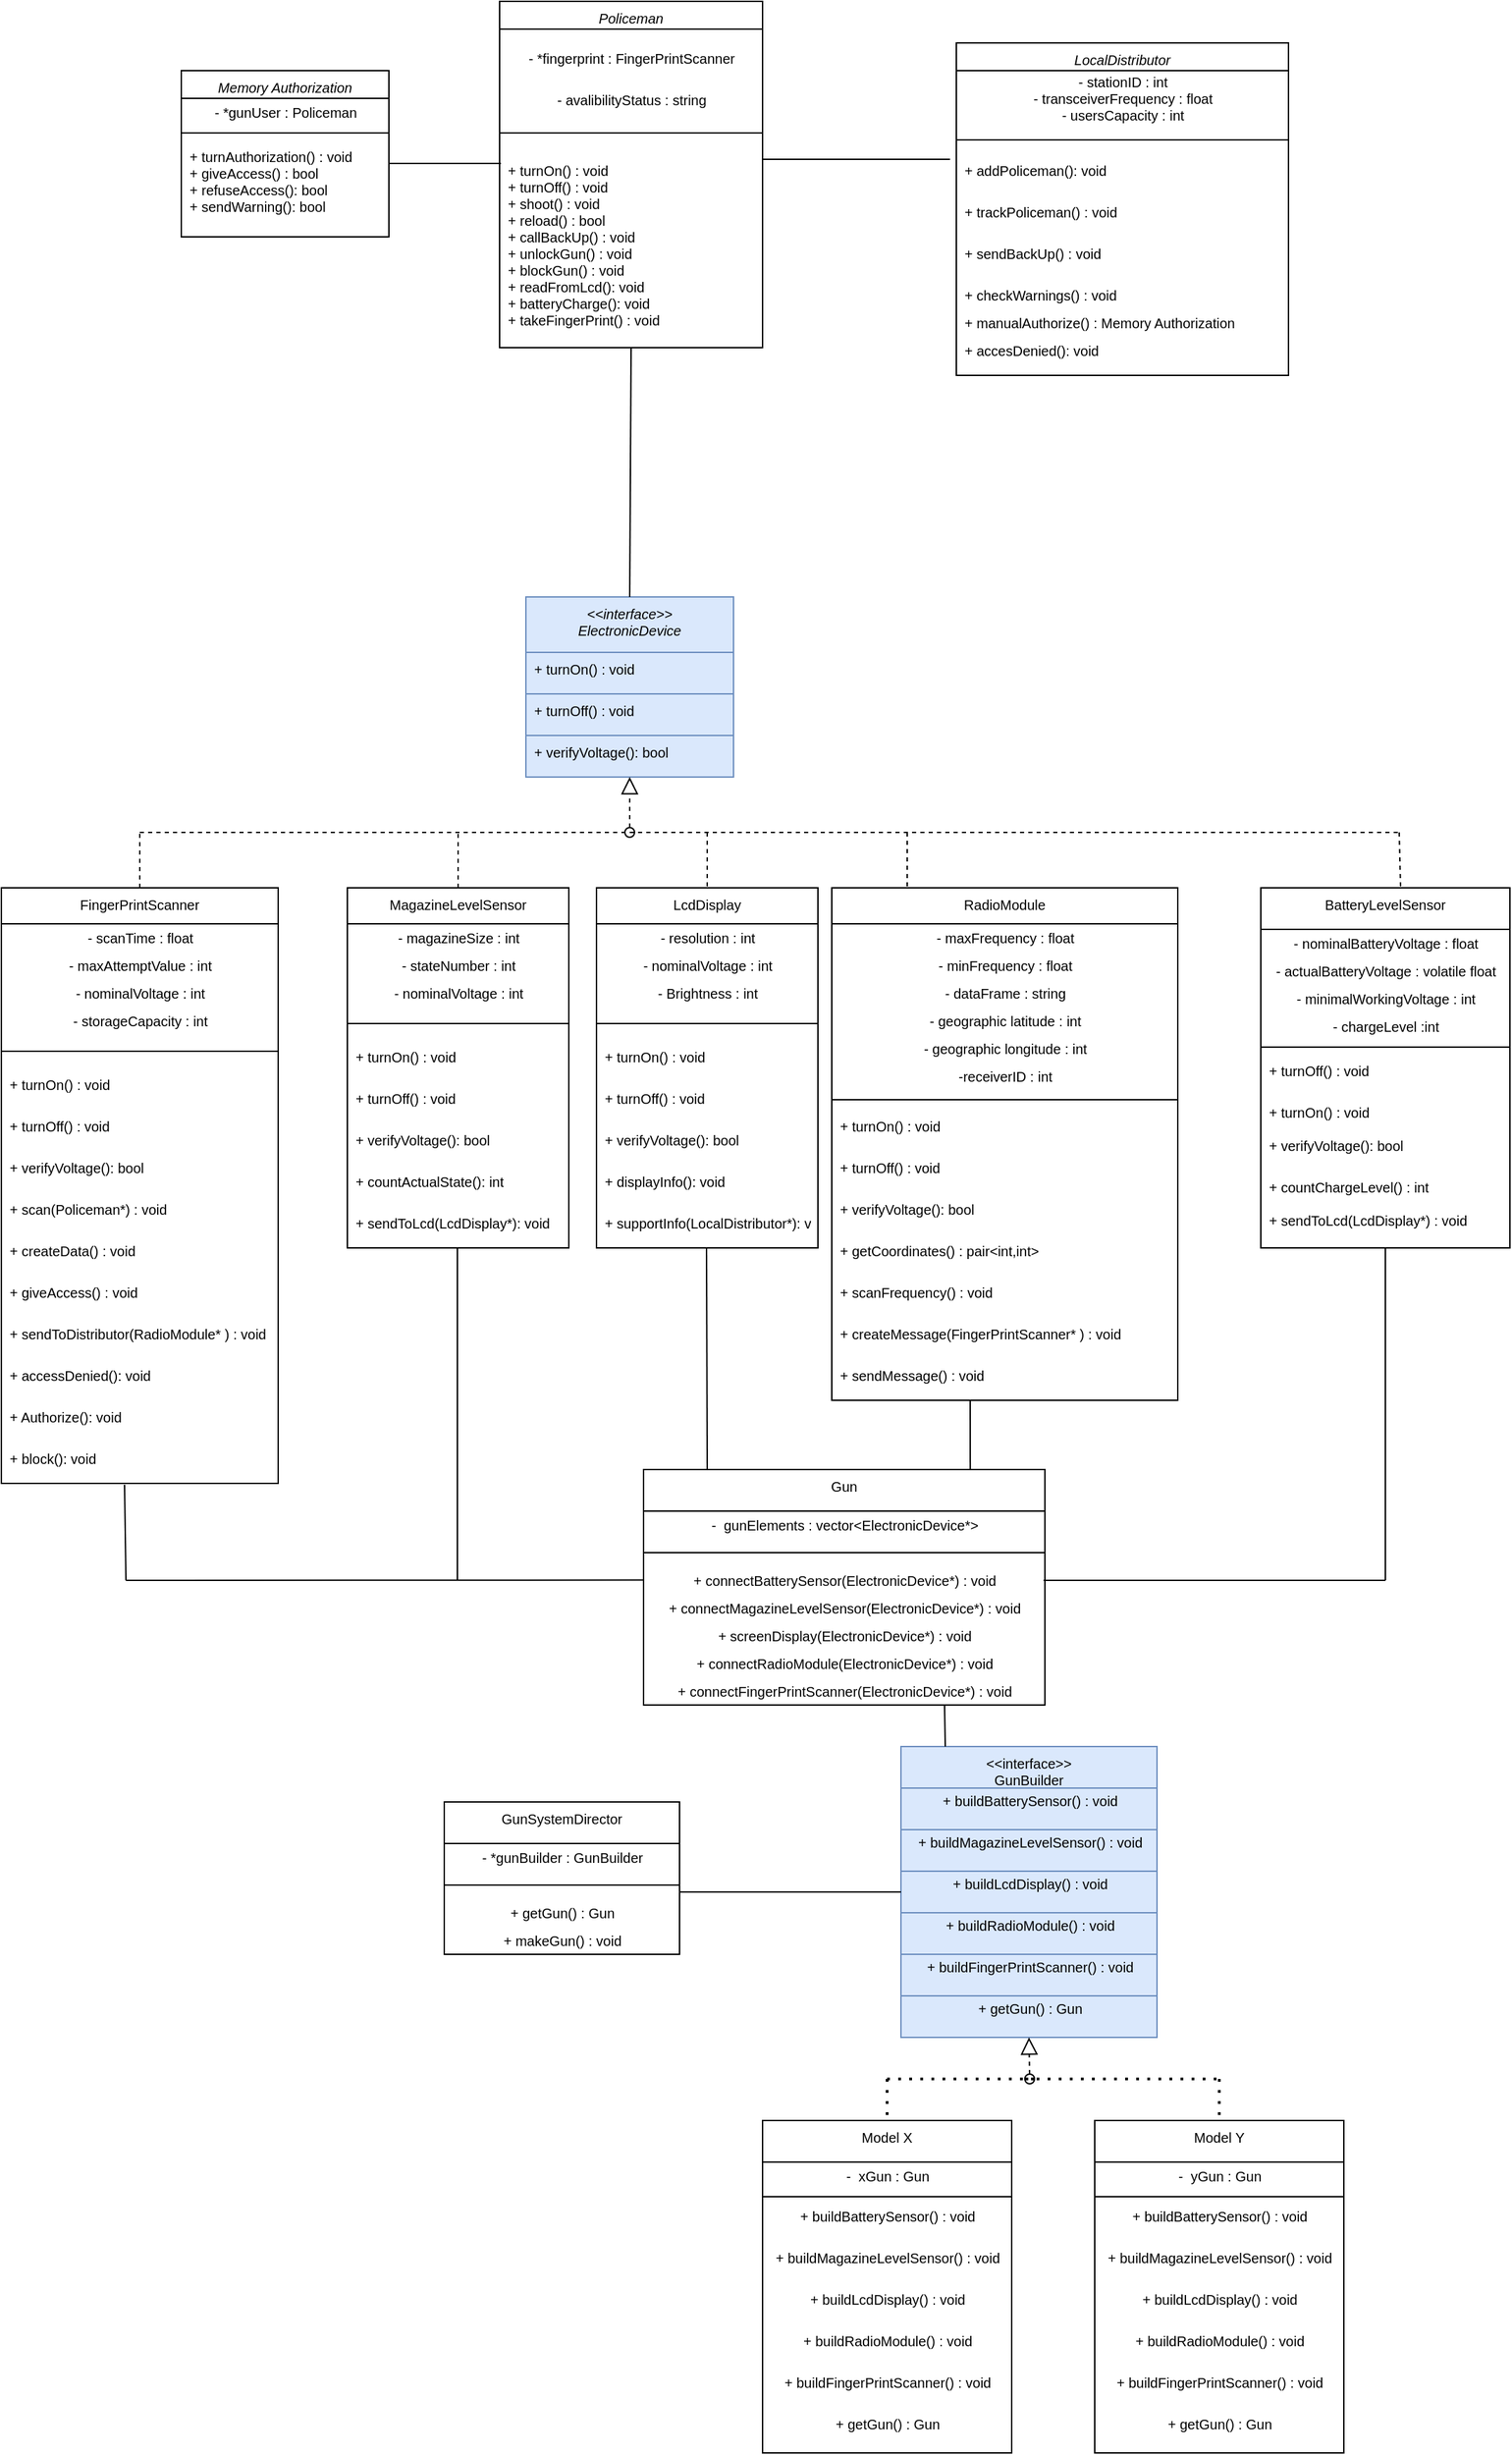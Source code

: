 <mxfile version="13.10.9" type="github">
  <diagram id="C5RBs43oDa-KdzZeNtuy" name="Page-1">
    <mxGraphModel dx="1695" dy="451" grid="1" gridSize="10" guides="1" tooltips="1" connect="1" arrows="1" fold="1" page="1" pageScale="1" pageWidth="827" pageHeight="1169" math="0" shadow="0">
      <root>
        <mxCell id="WIyWlLk6GJQsqaUBKTNV-0" />
        <mxCell id="WIyWlLk6GJQsqaUBKTNV-1" parent="WIyWlLk6GJQsqaUBKTNV-0" />
        <mxCell id="zkfFHV4jXpPFQw0GAbJ--0" value="&lt;&lt;interface&gt;&gt;&#xa;ElectronicDevice" style="swimlane;fontStyle=2;align=center;verticalAlign=top;childLayout=stackLayout;horizontal=1;startSize=40;horizontalStack=0;resizeParent=1;resizeLast=0;collapsible=1;marginBottom=0;rounded=0;shadow=0;strokeWidth=1;fontSize=10;fillColor=#dae8fc;strokeColor=#6c8ebf;" parent="WIyWlLk6GJQsqaUBKTNV-1" vertex="1">
          <mxGeometry x="289" y="490" width="150" height="130" as="geometry">
            <mxRectangle x="230" y="140" width="160" height="26" as="alternateBounds" />
          </mxGeometry>
        </mxCell>
        <mxCell id="zkfFHV4jXpPFQw0GAbJ--5" value="+ turnOn() : void&#xa;" style="text;align=left;verticalAlign=top;spacingLeft=4;spacingRight=4;overflow=hidden;rotatable=0;points=[[0,0.5],[1,0.5]];portConstraint=eastwest;fontStyle=0;fontSize=10;fillColor=#dae8fc;strokeColor=#6c8ebf;" parent="zkfFHV4jXpPFQw0GAbJ--0" vertex="1">
          <mxGeometry y="40" width="150" height="30" as="geometry" />
        </mxCell>
        <mxCell id="sx2QIKrMVO3LEQY4gypk-1" value="+ turnOff() : void&#xa;" style="text;align=left;verticalAlign=top;spacingLeft=4;spacingRight=4;overflow=hidden;rotatable=0;points=[[0,0.5],[1,0.5]];portConstraint=eastwest;fontStyle=0;fontSize=10;fillColor=#dae8fc;strokeColor=#6c8ebf;" parent="zkfFHV4jXpPFQw0GAbJ--0" vertex="1">
          <mxGeometry y="70" width="150" height="30" as="geometry" />
        </mxCell>
        <mxCell id="LMsbqxx9MmnWXp2nUihB-29" value="+ verifyVoltage(): bool&#xa;" style="text;align=left;verticalAlign=top;spacingLeft=4;spacingRight=4;overflow=hidden;rotatable=0;points=[[0,0.5],[1,0.5]];portConstraint=eastwest;fontStyle=0;fontSize=10;fillColor=#dae8fc;strokeColor=#6c8ebf;" parent="zkfFHV4jXpPFQw0GAbJ--0" vertex="1">
          <mxGeometry y="100" width="150" height="30" as="geometry" />
        </mxCell>
        <mxCell id="zkfFHV4jXpPFQw0GAbJ--6" value="BatteryLevelSensor" style="swimlane;fontStyle=0;align=center;verticalAlign=top;childLayout=stackLayout;horizontal=1;startSize=30;horizontalStack=0;resizeParent=1;resizeLast=0;collapsible=1;marginBottom=0;rounded=0;shadow=0;strokeWidth=1;fontSize=10;" parent="WIyWlLk6GJQsqaUBKTNV-1" vertex="1">
          <mxGeometry x="820" y="700" width="180" height="260" as="geometry">
            <mxRectangle x="130" y="380" width="160" height="26" as="alternateBounds" />
          </mxGeometry>
        </mxCell>
        <mxCell id="LMsbqxx9MmnWXp2nUihB-1" value="- nominalBatteryVoltage : float" style="text;html=1;align=center;verticalAlign=middle;resizable=0;points=[];autosize=1;fontSize=10;" parent="zkfFHV4jXpPFQw0GAbJ--6" vertex="1">
          <mxGeometry y="30" width="180" height="20" as="geometry" />
        </mxCell>
        <mxCell id="LMsbqxx9MmnWXp2nUihB-2" value="- actualBatteryVoltage : volatile float" style="text;html=1;align=center;verticalAlign=middle;resizable=0;points=[];autosize=1;fontSize=10;" parent="zkfFHV4jXpPFQw0GAbJ--6" vertex="1">
          <mxGeometry y="50" width="180" height="20" as="geometry" />
        </mxCell>
        <mxCell id="LMsbqxx9MmnWXp2nUihB-3" value="- minimalWorkingVoltage : int" style="text;html=1;align=center;verticalAlign=middle;resizable=0;points=[];autosize=1;fontSize=10;" parent="zkfFHV4jXpPFQw0GAbJ--6" vertex="1">
          <mxGeometry y="70" width="180" height="20" as="geometry" />
        </mxCell>
        <mxCell id="LMsbqxx9MmnWXp2nUihB-5" value="- chargeLevel :int " style="text;html=1;align=center;verticalAlign=middle;resizable=0;points=[];autosize=1;fontSize=10;" parent="zkfFHV4jXpPFQw0GAbJ--6" vertex="1">
          <mxGeometry y="90" width="180" height="20" as="geometry" />
        </mxCell>
        <mxCell id="zkfFHV4jXpPFQw0GAbJ--9" value="" style="line;html=1;strokeWidth=1;align=left;verticalAlign=middle;spacingTop=-6;spacingLeft=2;spacingRight=3;rotatable=0;labelPosition=right;points=[];portConstraint=eastwest;spacing=-1;fontSize=10;" parent="zkfFHV4jXpPFQw0GAbJ--6" vertex="1">
          <mxGeometry y="110" width="180" height="10" as="geometry" />
        </mxCell>
        <mxCell id="sx2QIKrMVO3LEQY4gypk-17" value="+ turnOff() : void&#xa;" style="text;align=left;verticalAlign=top;spacingLeft=4;spacingRight=4;overflow=hidden;rotatable=0;points=[[0,0.5],[1,0.5]];portConstraint=eastwest;fontStyle=0;fontSize=10;" parent="zkfFHV4jXpPFQw0GAbJ--6" vertex="1">
          <mxGeometry y="120" width="180" height="30" as="geometry" />
        </mxCell>
        <mxCell id="sx2QIKrMVO3LEQY4gypk-15" value="+ turnOn() : void&#xa;" style="text;align=left;verticalAlign=top;spacingLeft=4;spacingRight=4;overflow=hidden;rotatable=0;points=[[0,0.5],[1,0.5]];portConstraint=eastwest;fontStyle=0;fontSize=10;" parent="zkfFHV4jXpPFQw0GAbJ--6" vertex="1">
          <mxGeometry y="150" width="180" height="24" as="geometry" />
        </mxCell>
        <mxCell id="LMsbqxx9MmnWXp2nUihB-31" value="+ verifyVoltage(): bool&#xa;" style="text;align=left;verticalAlign=top;spacingLeft=4;spacingRight=4;overflow=hidden;rotatable=0;points=[[0,0.5],[1,0.5]];portConstraint=eastwest;fontStyle=0;fontSize=10;" parent="zkfFHV4jXpPFQw0GAbJ--6" vertex="1">
          <mxGeometry y="174" width="180" height="30" as="geometry" />
        </mxCell>
        <mxCell id="LMsbqxx9MmnWXp2nUihB-7" value="+ countChargeLevel() : int&#xa;&#xa;" style="text;align=left;verticalAlign=top;spacingLeft=4;spacingRight=4;overflow=hidden;rotatable=0;points=[[0,0.5],[1,0.5]];portConstraint=eastwest;fontStyle=0;fontSize=10;" parent="zkfFHV4jXpPFQw0GAbJ--6" vertex="1">
          <mxGeometry y="204" width="180" height="24" as="geometry" />
        </mxCell>
        <mxCell id="LMsbqxx9MmnWXp2nUihB-8" value="+ sendToLcd(LcdDisplay*) : void&#xa;&#xa;" style="text;align=left;verticalAlign=top;spacingLeft=4;spacingRight=4;overflow=hidden;rotatable=0;points=[[0,0.5],[1,0.5]];portConstraint=eastwest;fontStyle=0;fontSize=10;" parent="zkfFHV4jXpPFQw0GAbJ--6" vertex="1">
          <mxGeometry y="228" width="180" height="24" as="geometry" />
        </mxCell>
        <mxCell id="zkfFHV4jXpPFQw0GAbJ--13" value="LcdDisplay" style="swimlane;fontStyle=0;align=center;verticalAlign=top;childLayout=stackLayout;horizontal=1;startSize=26;horizontalStack=0;resizeParent=1;resizeLast=0;collapsible=1;marginBottom=0;rounded=0;shadow=0;strokeWidth=1;fontSize=10;" parent="WIyWlLk6GJQsqaUBKTNV-1" vertex="1">
          <mxGeometry x="340" y="700" width="160" height="260" as="geometry">
            <mxRectangle x="340" y="380" width="170" height="26" as="alternateBounds" />
          </mxGeometry>
        </mxCell>
        <mxCell id="LMsbqxx9MmnWXp2nUihB-39" value="- resolution : int" style="text;html=1;align=center;verticalAlign=middle;resizable=0;points=[];autosize=1;fontSize=10;" parent="zkfFHV4jXpPFQw0GAbJ--13" vertex="1">
          <mxGeometry y="26" width="160" height="20" as="geometry" />
        </mxCell>
        <mxCell id="LMsbqxx9MmnWXp2nUihB-40" value="- nominalVoltage : int" style="text;html=1;align=center;verticalAlign=middle;resizable=0;points=[];autosize=1;fontSize=10;" parent="zkfFHV4jXpPFQw0GAbJ--13" vertex="1">
          <mxGeometry y="46" width="160" height="20" as="geometry" />
        </mxCell>
        <mxCell id="LMsbqxx9MmnWXp2nUihB-41" value="- Brightness : int" style="text;html=1;align=center;verticalAlign=middle;resizable=0;points=[];autosize=1;fontSize=10;" parent="zkfFHV4jXpPFQw0GAbJ--13" vertex="1">
          <mxGeometry y="66" width="160" height="20" as="geometry" />
        </mxCell>
        <mxCell id="zkfFHV4jXpPFQw0GAbJ--15" value="" style="line;html=1;strokeWidth=1;align=left;verticalAlign=middle;spacingTop=-1;spacingLeft=3;spacingRight=3;rotatable=0;labelPosition=right;points=[];portConstraint=eastwest;fontSize=10;" parent="zkfFHV4jXpPFQw0GAbJ--13" vertex="1">
          <mxGeometry y="86" width="160" height="24" as="geometry" />
        </mxCell>
        <mxCell id="sx2QIKrMVO3LEQY4gypk-14" value="+ turnOn() : void&#xa;" style="text;align=left;verticalAlign=top;spacingLeft=4;spacingRight=4;overflow=hidden;rotatable=0;points=[[0,0.5],[1,0.5]];portConstraint=eastwest;fontStyle=0;fontSize=10;" parent="zkfFHV4jXpPFQw0GAbJ--13" vertex="1">
          <mxGeometry y="110" width="160" height="30" as="geometry" />
        </mxCell>
        <mxCell id="sx2QIKrMVO3LEQY4gypk-16" value="+ turnOff() : void&#xa;" style="text;align=left;verticalAlign=top;spacingLeft=4;spacingRight=4;overflow=hidden;rotatable=0;points=[[0,0.5],[1,0.5]];portConstraint=eastwest;fontStyle=0;fontSize=10;" parent="zkfFHV4jXpPFQw0GAbJ--13" vertex="1">
          <mxGeometry y="140" width="160" height="30" as="geometry" />
        </mxCell>
        <mxCell id="LMsbqxx9MmnWXp2nUihB-33" value="+ verifyVoltage(): bool&#xa;" style="text;align=left;verticalAlign=top;spacingLeft=4;spacingRight=4;overflow=hidden;rotatable=0;points=[[0,0.5],[1,0.5]];portConstraint=eastwest;fontStyle=0;fontSize=10;" parent="zkfFHV4jXpPFQw0GAbJ--13" vertex="1">
          <mxGeometry y="170" width="160" height="30" as="geometry" />
        </mxCell>
        <mxCell id="LMsbqxx9MmnWXp2nUihB-42" value="+ displayInfo(): void&#xa;" style="text;align=left;verticalAlign=top;spacingLeft=4;spacingRight=4;overflow=hidden;rotatable=0;points=[[0,0.5],[1,0.5]];portConstraint=eastwest;fontStyle=0;fontSize=10;" parent="zkfFHV4jXpPFQw0GAbJ--13" vertex="1">
          <mxGeometry y="200" width="160" height="30" as="geometry" />
        </mxCell>
        <mxCell id="LMsbqxx9MmnWXp2nUihB-43" value="+ supportInfo(LocalDistributor*): void&#xa;" style="text;align=left;verticalAlign=top;spacingLeft=4;spacingRight=4;overflow=hidden;rotatable=0;points=[[0,0.5],[1,0.5]];portConstraint=eastwest;fontStyle=0;fontSize=10;" parent="zkfFHV4jXpPFQw0GAbJ--13" vertex="1">
          <mxGeometry y="230" width="160" height="30" as="geometry" />
        </mxCell>
        <mxCell id="sx2QIKrMVO3LEQY4gypk-18" value="MagazineLevelSensor" style="swimlane;fontStyle=0;align=center;verticalAlign=top;childLayout=stackLayout;horizontal=1;startSize=26;horizontalStack=0;resizeParent=1;resizeLast=0;collapsible=1;marginBottom=0;rounded=0;shadow=0;strokeWidth=1;fontSize=10;" parent="WIyWlLk6GJQsqaUBKTNV-1" vertex="1">
          <mxGeometry x="160" y="700" width="160" height="260" as="geometry">
            <mxRectangle x="340" y="380" width="170" height="26" as="alternateBounds" />
          </mxGeometry>
        </mxCell>
        <mxCell id="LMsbqxx9MmnWXp2nUihB-10" value="- magazineSize : int" style="text;html=1;align=center;verticalAlign=middle;resizable=0;points=[];autosize=1;fontSize=10;" parent="sx2QIKrMVO3LEQY4gypk-18" vertex="1">
          <mxGeometry y="26" width="160" height="20" as="geometry" />
        </mxCell>
        <mxCell id="LMsbqxx9MmnWXp2nUihB-11" value="- stateNumber : int" style="text;html=1;align=center;verticalAlign=middle;resizable=0;points=[];autosize=1;fontSize=10;" parent="sx2QIKrMVO3LEQY4gypk-18" vertex="1">
          <mxGeometry y="46" width="160" height="20" as="geometry" />
        </mxCell>
        <mxCell id="LMsbqxx9MmnWXp2nUihB-12" value="- nominalVoltage : int" style="text;html=1;align=center;verticalAlign=middle;resizable=0;points=[];autosize=1;fontSize=10;" parent="sx2QIKrMVO3LEQY4gypk-18" vertex="1">
          <mxGeometry y="66" width="160" height="20" as="geometry" />
        </mxCell>
        <mxCell id="sx2QIKrMVO3LEQY4gypk-20" value="" style="line;html=1;strokeWidth=1;align=left;verticalAlign=middle;spacingTop=-1;spacingLeft=3;spacingRight=3;rotatable=0;labelPosition=right;points=[];portConstraint=eastwest;fontSize=10;" parent="sx2QIKrMVO3LEQY4gypk-18" vertex="1">
          <mxGeometry y="86" width="160" height="24" as="geometry" />
        </mxCell>
        <mxCell id="sx2QIKrMVO3LEQY4gypk-21" value="+ turnOn() : void&#xa;" style="text;align=left;verticalAlign=top;spacingLeft=4;spacingRight=4;overflow=hidden;rotatable=0;points=[[0,0.5],[1,0.5]];portConstraint=eastwest;fontStyle=0;fontSize=10;" parent="sx2QIKrMVO3LEQY4gypk-18" vertex="1">
          <mxGeometry y="110" width="160" height="30" as="geometry" />
        </mxCell>
        <mxCell id="sx2QIKrMVO3LEQY4gypk-22" value="+ turnOff() : void&#xa;" style="text;align=left;verticalAlign=top;spacingLeft=4;spacingRight=4;overflow=hidden;rotatable=0;points=[[0,0.5],[1,0.5]];portConstraint=eastwest;fontStyle=0;fontSize=10;" parent="sx2QIKrMVO3LEQY4gypk-18" vertex="1">
          <mxGeometry y="140" width="160" height="30" as="geometry" />
        </mxCell>
        <mxCell id="LMsbqxx9MmnWXp2nUihB-32" value="+ verifyVoltage(): bool&#xa;" style="text;align=left;verticalAlign=top;spacingLeft=4;spacingRight=4;overflow=hidden;rotatable=0;points=[[0,0.5],[1,0.5]];portConstraint=eastwest;fontStyle=0;fontSize=10;" parent="sx2QIKrMVO3LEQY4gypk-18" vertex="1">
          <mxGeometry y="170" width="160" height="30" as="geometry" />
        </mxCell>
        <mxCell id="LMsbqxx9MmnWXp2nUihB-37" value="+ countActualState(): int&#xa;" style="text;align=left;verticalAlign=top;spacingLeft=4;spacingRight=4;overflow=hidden;rotatable=0;points=[[0,0.5],[1,0.5]];portConstraint=eastwest;fontStyle=0;fontSize=10;" parent="sx2QIKrMVO3LEQY4gypk-18" vertex="1">
          <mxGeometry y="200" width="160" height="30" as="geometry" />
        </mxCell>
        <mxCell id="LMsbqxx9MmnWXp2nUihB-38" value="+ sendToLcd(LcdDisplay*): void&#xa;" style="text;align=left;verticalAlign=top;spacingLeft=4;spacingRight=4;overflow=hidden;rotatable=0;points=[[0,0.5],[1,0.5]];portConstraint=eastwest;fontStyle=0;fontSize=10;" parent="sx2QIKrMVO3LEQY4gypk-18" vertex="1">
          <mxGeometry y="230" width="160" height="30" as="geometry" />
        </mxCell>
        <mxCell id="sx2QIKrMVO3LEQY4gypk-25" value="RadioModule" style="swimlane;fontStyle=0;align=center;verticalAlign=top;childLayout=stackLayout;horizontal=1;startSize=26;horizontalStack=0;resizeParent=1;resizeLast=0;collapsible=1;marginBottom=0;rounded=0;shadow=0;strokeWidth=1;fontSize=10;" parent="WIyWlLk6GJQsqaUBKTNV-1" vertex="1">
          <mxGeometry x="510" y="700" width="250" height="370" as="geometry">
            <mxRectangle x="340" y="380" width="170" height="26" as="alternateBounds" />
          </mxGeometry>
        </mxCell>
        <mxCell id="LMsbqxx9MmnWXp2nUihB-44" value="- maxFrequency : float" style="text;html=1;align=center;verticalAlign=middle;resizable=0;points=[];autosize=1;fontSize=10;" parent="sx2QIKrMVO3LEQY4gypk-25" vertex="1">
          <mxGeometry y="26" width="250" height="20" as="geometry" />
        </mxCell>
        <mxCell id="LMsbqxx9MmnWXp2nUihB-45" value="- minFrequency : float" style="text;html=1;align=center;verticalAlign=middle;resizable=0;points=[];autosize=1;fontSize=10;" parent="sx2QIKrMVO3LEQY4gypk-25" vertex="1">
          <mxGeometry y="46" width="250" height="20" as="geometry" />
        </mxCell>
        <mxCell id="LMsbqxx9MmnWXp2nUihB-47" value="- dataFrame : string" style="text;html=1;align=center;verticalAlign=middle;resizable=0;points=[];autosize=1;fontSize=10;" parent="sx2QIKrMVO3LEQY4gypk-25" vertex="1">
          <mxGeometry y="66" width="250" height="20" as="geometry" />
        </mxCell>
        <mxCell id="LMsbqxx9MmnWXp2nUihB-48" value="-&lt;span class=&quot;aCOpRe&quot;&gt;&lt;span&gt; geographic latitude : int&lt;br&gt;&lt;/span&gt;&lt;/span&gt;" style="text;html=1;align=center;verticalAlign=middle;resizable=0;points=[];autosize=1;fontSize=10;" parent="sx2QIKrMVO3LEQY4gypk-25" vertex="1">
          <mxGeometry y="86" width="250" height="20" as="geometry" />
        </mxCell>
        <mxCell id="LMsbqxx9MmnWXp2nUihB-49" value="-&lt;span class=&quot;aCOpRe&quot;&gt;&lt;span&gt; geographic longitude : int&lt;br&gt;&lt;/span&gt;&lt;/span&gt;" style="text;html=1;align=center;verticalAlign=middle;resizable=0;points=[];autosize=1;fontSize=10;" parent="sx2QIKrMVO3LEQY4gypk-25" vertex="1">
          <mxGeometry y="106" width="250" height="20" as="geometry" />
        </mxCell>
        <mxCell id="LMsbqxx9MmnWXp2nUihB-50" value="-receiverID : int" style="text;html=1;align=center;verticalAlign=middle;resizable=0;points=[];autosize=1;fontSize=10;" parent="sx2QIKrMVO3LEQY4gypk-25" vertex="1">
          <mxGeometry y="126" width="250" height="20" as="geometry" />
        </mxCell>
        <mxCell id="sx2QIKrMVO3LEQY4gypk-26" value="" style="line;html=1;strokeWidth=1;align=left;verticalAlign=middle;spacingTop=-1;spacingLeft=3;spacingRight=3;rotatable=0;labelPosition=right;points=[];portConstraint=eastwest;fontSize=10;" parent="sx2QIKrMVO3LEQY4gypk-25" vertex="1">
          <mxGeometry y="146" width="250" height="14" as="geometry" />
        </mxCell>
        <mxCell id="sx2QIKrMVO3LEQY4gypk-27" value="+ turnOn() : void&#xa;" style="text;align=left;verticalAlign=top;spacingLeft=4;spacingRight=4;overflow=hidden;rotatable=0;points=[[0,0.5],[1,0.5]];portConstraint=eastwest;fontStyle=0;fontSize=10;" parent="sx2QIKrMVO3LEQY4gypk-25" vertex="1">
          <mxGeometry y="160" width="250" height="30" as="geometry" />
        </mxCell>
        <mxCell id="sx2QIKrMVO3LEQY4gypk-28" value="+ turnOff() : void&#xa;" style="text;align=left;verticalAlign=top;spacingLeft=4;spacingRight=4;overflow=hidden;rotatable=0;points=[[0,0.5],[1,0.5]];portConstraint=eastwest;fontStyle=0;fontSize=10;" parent="sx2QIKrMVO3LEQY4gypk-25" vertex="1">
          <mxGeometry y="190" width="250" height="30" as="geometry" />
        </mxCell>
        <mxCell id="LMsbqxx9MmnWXp2nUihB-34" value="+ verifyVoltage(): bool&#xa;" style="text;align=left;verticalAlign=top;spacingLeft=4;spacingRight=4;overflow=hidden;rotatable=0;points=[[0,0.5],[1,0.5]];portConstraint=eastwest;fontStyle=0;fontSize=10;" parent="sx2QIKrMVO3LEQY4gypk-25" vertex="1">
          <mxGeometry y="220" width="250" height="30" as="geometry" />
        </mxCell>
        <mxCell id="LMsbqxx9MmnWXp2nUihB-51" value="+ getCoordinates() : pair&lt;int,int&gt;&#xa;" style="text;align=left;verticalAlign=top;spacingLeft=4;spacingRight=4;overflow=hidden;rotatable=0;points=[[0,0.5],[1,0.5]];portConstraint=eastwest;fontStyle=0;fontSize=10;" parent="sx2QIKrMVO3LEQY4gypk-25" vertex="1">
          <mxGeometry y="250" width="250" height="30" as="geometry" />
        </mxCell>
        <mxCell id="LMsbqxx9MmnWXp2nUihB-52" value="+ scanFrequency() : void&#xa;" style="text;align=left;verticalAlign=top;spacingLeft=4;spacingRight=4;overflow=hidden;rotatable=0;points=[[0,0.5],[1,0.5]];portConstraint=eastwest;fontStyle=0;fontSize=10;" parent="sx2QIKrMVO3LEQY4gypk-25" vertex="1">
          <mxGeometry y="280" width="250" height="30" as="geometry" />
        </mxCell>
        <mxCell id="LMsbqxx9MmnWXp2nUihB-53" value="+ createMessage(FingerPrintScanner* ) : void&#xa;" style="text;align=left;verticalAlign=top;spacingLeft=4;spacingRight=4;overflow=hidden;rotatable=0;points=[[0,0.5],[1,0.5]];portConstraint=eastwest;fontStyle=0;fontSize=10;" parent="sx2QIKrMVO3LEQY4gypk-25" vertex="1">
          <mxGeometry y="310" width="250" height="30" as="geometry" />
        </mxCell>
        <mxCell id="LMsbqxx9MmnWXp2nUihB-54" value="+ sendMessage() : void&#xa;" style="text;align=left;verticalAlign=top;spacingLeft=4;spacingRight=4;overflow=hidden;rotatable=0;points=[[0,0.5],[1,0.5]];portConstraint=eastwest;fontStyle=0;fontSize=10;" parent="sx2QIKrMVO3LEQY4gypk-25" vertex="1">
          <mxGeometry y="340" width="250" height="30" as="geometry" />
        </mxCell>
        <mxCell id="sx2QIKrMVO3LEQY4gypk-29" value="FingerPrintScanner" style="swimlane;fontStyle=0;align=center;verticalAlign=top;childLayout=stackLayout;horizontal=1;startSize=26;horizontalStack=0;resizeParent=1;resizeLast=0;collapsible=1;marginBottom=0;rounded=0;shadow=0;strokeWidth=1;fontSize=10;" parent="WIyWlLk6GJQsqaUBKTNV-1" vertex="1">
          <mxGeometry x="-90" y="700" width="200" height="430" as="geometry">
            <mxRectangle x="340" y="380" width="170" height="26" as="alternateBounds" />
          </mxGeometry>
        </mxCell>
        <mxCell id="LMsbqxx9MmnWXp2nUihB-55" value="&lt;div&gt;- scanTime : float&lt;/div&gt;" style="text;html=1;align=center;verticalAlign=middle;resizable=0;points=[];autosize=1;fontSize=10;" parent="sx2QIKrMVO3LEQY4gypk-29" vertex="1">
          <mxGeometry y="26" width="200" height="20" as="geometry" />
        </mxCell>
        <mxCell id="LMsbqxx9MmnWXp2nUihB-56" value="&lt;div&gt;- maxAttemptValue : int&lt;/div&gt;" style="text;html=1;align=center;verticalAlign=middle;resizable=0;points=[];autosize=1;fontSize=10;" parent="sx2QIKrMVO3LEQY4gypk-29" vertex="1">
          <mxGeometry y="46" width="200" height="20" as="geometry" />
        </mxCell>
        <mxCell id="LMsbqxx9MmnWXp2nUihB-58" value="- nominalVoltage : int" style="text;html=1;align=center;verticalAlign=middle;resizable=0;points=[];autosize=1;fontSize=10;" parent="sx2QIKrMVO3LEQY4gypk-29" vertex="1">
          <mxGeometry y="66" width="200" height="20" as="geometry" />
        </mxCell>
        <mxCell id="LMsbqxx9MmnWXp2nUihB-57" value="- storageCapacity : int" style="text;html=1;align=center;verticalAlign=middle;resizable=0;points=[];autosize=1;fontSize=10;" parent="sx2QIKrMVO3LEQY4gypk-29" vertex="1">
          <mxGeometry y="86" width="200" height="20" as="geometry" />
        </mxCell>
        <mxCell id="sx2QIKrMVO3LEQY4gypk-30" value="" style="line;html=1;strokeWidth=1;align=left;verticalAlign=middle;spacingTop=-1;spacingLeft=3;spacingRight=3;rotatable=0;labelPosition=right;points=[];portConstraint=eastwest;fontSize=10;" parent="sx2QIKrMVO3LEQY4gypk-29" vertex="1">
          <mxGeometry y="106" width="200" height="24" as="geometry" />
        </mxCell>
        <mxCell id="sx2QIKrMVO3LEQY4gypk-31" value="+ turnOn() : void&#xa;" style="text;align=left;verticalAlign=top;spacingLeft=4;spacingRight=4;overflow=hidden;rotatable=0;points=[[0,0.5],[1,0.5]];portConstraint=eastwest;fontStyle=0;fontSize=10;" parent="sx2QIKrMVO3LEQY4gypk-29" vertex="1">
          <mxGeometry y="130" width="200" height="30" as="geometry" />
        </mxCell>
        <mxCell id="sx2QIKrMVO3LEQY4gypk-32" value="+ turnOff() : void&#xa;" style="text;align=left;verticalAlign=top;spacingLeft=4;spacingRight=4;overflow=hidden;rotatable=0;points=[[0,0.5],[1,0.5]];portConstraint=eastwest;fontStyle=0;fontSize=10;" parent="sx2QIKrMVO3LEQY4gypk-29" vertex="1">
          <mxGeometry y="160" width="200" height="30" as="geometry" />
        </mxCell>
        <mxCell id="LMsbqxx9MmnWXp2nUihB-35" value="+ verifyVoltage(): bool&#xa;" style="text;align=left;verticalAlign=top;spacingLeft=4;spacingRight=4;overflow=hidden;rotatable=0;points=[[0,0.5],[1,0.5]];portConstraint=eastwest;fontStyle=0;fontSize=10;" parent="sx2QIKrMVO3LEQY4gypk-29" vertex="1">
          <mxGeometry y="190" width="200" height="30" as="geometry" />
        </mxCell>
        <mxCell id="LMsbqxx9MmnWXp2nUihB-60" value="+ scan(Policeman*) : void  &#xa;" style="text;align=left;verticalAlign=top;spacingLeft=4;spacingRight=4;overflow=hidden;rotatable=0;points=[[0,0.5],[1,0.5]];portConstraint=eastwest;fontStyle=0;fontSize=10;" parent="sx2QIKrMVO3LEQY4gypk-29" vertex="1">
          <mxGeometry y="220" width="200" height="30" as="geometry" />
        </mxCell>
        <mxCell id="LMsbqxx9MmnWXp2nUihB-62" value="+ createData() : void  &#xa;" style="text;align=left;verticalAlign=top;spacingLeft=4;spacingRight=4;overflow=hidden;rotatable=0;points=[[0,0.5],[1,0.5]];portConstraint=eastwest;fontStyle=0;fontSize=10;" parent="sx2QIKrMVO3LEQY4gypk-29" vertex="1">
          <mxGeometry y="250" width="200" height="30" as="geometry" />
        </mxCell>
        <mxCell id="zYMQDGKd3a_AJ7LAd1tk-0" value="+ giveAccess() : void  &#xa;" style="text;align=left;verticalAlign=top;spacingLeft=4;spacingRight=4;overflow=hidden;rotatable=0;points=[[0,0.5],[1,0.5]];portConstraint=eastwest;fontStyle=0;fontSize=10;" parent="sx2QIKrMVO3LEQY4gypk-29" vertex="1">
          <mxGeometry y="280" width="200" height="30" as="geometry" />
        </mxCell>
        <mxCell id="zYMQDGKd3a_AJ7LAd1tk-1" value="+ sendToDistributor(RadioModule* ) : void  &#xa;" style="text;align=left;verticalAlign=top;spacingLeft=4;spacingRight=4;overflow=hidden;rotatable=0;points=[[0,0.5],[1,0.5]];portConstraint=eastwest;fontStyle=0;fontSize=10;" parent="sx2QIKrMVO3LEQY4gypk-29" vertex="1">
          <mxGeometry y="310" width="200" height="30" as="geometry" />
        </mxCell>
        <mxCell id="LMsbqxx9MmnWXp2nUihB-75" value="+ accessDenied(): void  &#xa;&#xa;&#xa;" style="text;align=left;verticalAlign=top;spacingLeft=4;spacingRight=4;overflow=hidden;rotatable=0;points=[[0,0.5],[1,0.5]];portConstraint=eastwest;fontStyle=0;fontSize=10;" parent="sx2QIKrMVO3LEQY4gypk-29" vertex="1">
          <mxGeometry y="340" width="200" height="30" as="geometry" />
        </mxCell>
        <mxCell id="zYMQDGKd3a_AJ7LAd1tk-9" value="+ Authorize(): void  &#xa;&#xa;&#xa;" style="text;align=left;verticalAlign=top;spacingLeft=4;spacingRight=4;overflow=hidden;rotatable=0;points=[[0,0.5],[1,0.5]];portConstraint=eastwest;fontStyle=0;fontSize=10;" parent="sx2QIKrMVO3LEQY4gypk-29" vertex="1">
          <mxGeometry y="370" width="200" height="30" as="geometry" />
        </mxCell>
        <mxCell id="zYMQDGKd3a_AJ7LAd1tk-6" value="+ block(): void  &#xa;" style="text;align=left;verticalAlign=top;spacingLeft=4;spacingRight=4;overflow=hidden;rotatable=0;points=[[0,0.5],[1,0.5]];portConstraint=eastwest;fontStyle=0;fontSize=10;" parent="sx2QIKrMVO3LEQY4gypk-29" vertex="1">
          <mxGeometry y="400" width="200" height="30" as="geometry" />
        </mxCell>
        <mxCell id="LMsbqxx9MmnWXp2nUihB-20" value="" style="endArrow=none;dashed=1;html=1;fontSize=10;" parent="WIyWlLk6GJQsqaUBKTNV-1" edge="1">
          <mxGeometry width="50" height="50" relative="1" as="geometry">
            <mxPoint x="10" y="660" as="sourcePoint" />
            <mxPoint x="280" y="660" as="targetPoint" />
          </mxGeometry>
        </mxCell>
        <mxCell id="LMsbqxx9MmnWXp2nUihB-22" value="" style="endArrow=none;dashed=1;html=1;exitX=0.5;exitY=0;exitDx=0;exitDy=0;fontSize=10;" parent="WIyWlLk6GJQsqaUBKTNV-1" source="sx2QIKrMVO3LEQY4gypk-18" edge="1">
          <mxGeometry width="50" height="50" relative="1" as="geometry">
            <mxPoint x="264.5" y="700" as="sourcePoint" />
            <mxPoint x="240" y="660" as="targetPoint" />
          </mxGeometry>
        </mxCell>
        <mxCell id="LMsbqxx9MmnWXp2nUihB-23" value="" style="endArrow=none;dashed=1;html=1;fontSize=10;" parent="WIyWlLk6GJQsqaUBKTNV-1" edge="1">
          <mxGeometry width="50" height="50" relative="1" as="geometry">
            <mxPoint x="280" y="660" as="sourcePoint" />
            <mxPoint x="920" y="660" as="targetPoint" />
          </mxGeometry>
        </mxCell>
        <mxCell id="LMsbqxx9MmnWXp2nUihB-24" value="" style="endArrow=none;dashed=1;html=1;entryX=0.5;entryY=0;entryDx=0;entryDy=0;fontSize=10;" parent="WIyWlLk6GJQsqaUBKTNV-1" target="zkfFHV4jXpPFQw0GAbJ--13" edge="1">
          <mxGeometry width="50" height="50" relative="1" as="geometry">
            <mxPoint x="420" y="660" as="sourcePoint" />
            <mxPoint x="520" y="570" as="targetPoint" />
          </mxGeometry>
        </mxCell>
        <mxCell id="LMsbqxx9MmnWXp2nUihB-25" value="" style="endArrow=none;dashed=1;html=1;entryX=0.5;entryY=0;entryDx=0;entryDy=0;fontSize=10;" parent="WIyWlLk6GJQsqaUBKTNV-1" edge="1">
          <mxGeometry width="50" height="50" relative="1" as="geometry">
            <mxPoint x="564.5" y="660" as="sourcePoint" />
            <mxPoint x="564.5" y="700" as="targetPoint" />
          </mxGeometry>
        </mxCell>
        <mxCell id="LMsbqxx9MmnWXp2nUihB-27" value="" style="startArrow=oval;startFill=0;startSize=7;endArrow=block;endFill=0;endSize=10;dashed=1;html=1;entryX=0.5;entryY=1;entryDx=0;entryDy=0;" parent="WIyWlLk6GJQsqaUBKTNV-1" target="zkfFHV4jXpPFQw0GAbJ--0" edge="1">
          <mxGeometry width="100" relative="1" as="geometry">
            <mxPoint x="364" y="660" as="sourcePoint" />
            <mxPoint x="400" y="600" as="targetPoint" />
          </mxGeometry>
        </mxCell>
        <mxCell id="LMsbqxx9MmnWXp2nUihB-80" value="Gun" style="swimlane;fontStyle=0;align=center;verticalAlign=top;childLayout=stackLayout;horizontal=1;startSize=30;horizontalStack=0;resizeParent=1;resizeLast=0;collapsible=1;marginBottom=0;rounded=0;shadow=0;strokeWidth=1;fontSize=10;" parent="WIyWlLk6GJQsqaUBKTNV-1" vertex="1">
          <mxGeometry x="374" y="1120" width="290" height="170" as="geometry">
            <mxRectangle x="130" y="380" width="160" height="26" as="alternateBounds" />
          </mxGeometry>
        </mxCell>
        <mxCell id="SZxRtCJqyWKQ7ooCCnyD-42" value="" style="endArrow=none;html=1;fontSize=10;entryX=0.5;entryY=1;entryDx=0;entryDy=0;exitX=0.814;exitY=0;exitDx=0;exitDy=0;exitPerimeter=0;" parent="LMsbqxx9MmnWXp2nUihB-80" source="LMsbqxx9MmnWXp2nUihB-80" edge="1">
          <mxGeometry width="50" height="50" relative="1" as="geometry">
            <mxPoint x="236" y="190" as="sourcePoint" />
            <mxPoint x="236" y="-50" as="targetPoint" />
          </mxGeometry>
        </mxCell>
        <mxCell id="SZxRtCJqyWKQ7ooCCnyD-0" value="&lt;font style=&quot;font-size: 10px&quot;&gt;-&amp;nbsp; gunElements :&lt;/font&gt;&lt;font style=&quot;font-size: 10px&quot;&gt;&lt;font style=&quot;font-size: 10px&quot;&gt; vector&amp;lt;ElectronicDevice*&amp;gt; &lt;/font&gt;&lt;/font&gt;" style="text;html=1;align=center;verticalAlign=middle;resizable=0;points=[];autosize=1;" parent="LMsbqxx9MmnWXp2nUihB-80" vertex="1">
          <mxGeometry y="30" width="290" height="20" as="geometry" />
        </mxCell>
        <mxCell id="LMsbqxx9MmnWXp2nUihB-85" value="" style="line;html=1;strokeWidth=1;align=left;verticalAlign=middle;spacingTop=-6;spacingLeft=2;spacingRight=3;rotatable=0;labelPosition=right;points=[];portConstraint=eastwest;spacing=-1;fontSize=10;" parent="LMsbqxx9MmnWXp2nUihB-80" vertex="1">
          <mxGeometry y="50" width="290" height="20" as="geometry" />
        </mxCell>
        <mxCell id="SZxRtCJqyWKQ7ooCCnyD-1" value="&lt;font style=&quot;font-size: 10px&quot;&gt;+ connectBatterySensor(ElectronicDevice*) : void&lt;/font&gt;" style="text;html=1;align=center;verticalAlign=middle;resizable=0;points=[];autosize=1;" parent="LMsbqxx9MmnWXp2nUihB-80" vertex="1">
          <mxGeometry y="70" width="290" height="20" as="geometry" />
        </mxCell>
        <mxCell id="SZxRtCJqyWKQ7ooCCnyD-3" value="&lt;font style=&quot;font-size: 10px&quot;&gt;+ connectMagazineLevelSensor(ElectronicDevice*) : void&lt;/font&gt;" style="text;html=1;align=center;verticalAlign=middle;resizable=0;points=[];autosize=1;" parent="LMsbqxx9MmnWXp2nUihB-80" vertex="1">
          <mxGeometry y="90" width="290" height="20" as="geometry" />
        </mxCell>
        <mxCell id="SZxRtCJqyWKQ7ooCCnyD-2" value="+ screenDisplay(ElectronicDevice*) : void" style="text;html=1;align=center;verticalAlign=middle;resizable=0;points=[];autosize=1;fontSize=10;" parent="LMsbqxx9MmnWXp2nUihB-80" vertex="1">
          <mxGeometry y="110" width="290" height="20" as="geometry" />
        </mxCell>
        <mxCell id="SZxRtCJqyWKQ7ooCCnyD-4" value="+ connectRadioModule(ElectronicDevice*) : void" style="text;html=1;align=center;verticalAlign=middle;resizable=0;points=[];autosize=1;fontSize=10;" parent="LMsbqxx9MmnWXp2nUihB-80" vertex="1">
          <mxGeometry y="130" width="290" height="20" as="geometry" />
        </mxCell>
        <mxCell id="SZxRtCJqyWKQ7ooCCnyD-59" value="+ connectFingerPrintScanner(ElectronicDevice*) : void" style="text;html=1;align=center;verticalAlign=middle;resizable=0;points=[];autosize=1;fontSize=10;" parent="LMsbqxx9MmnWXp2nUihB-80" vertex="1">
          <mxGeometry y="150" width="290" height="20" as="geometry" />
        </mxCell>
        <mxCell id="LMsbqxx9MmnWXp2nUihB-91" value="&lt;&lt;interface&gt;&gt;&#xa;GunBuilder&#xa;" style="swimlane;fontStyle=0;align=center;verticalAlign=top;childLayout=stackLayout;horizontal=1;startSize=30;horizontalStack=0;resizeParent=1;resizeLast=0;collapsible=1;marginBottom=0;rounded=0;shadow=0;strokeWidth=1;fontSize=10;fillColor=#dae8fc;strokeColor=#6c8ebf;" parent="WIyWlLk6GJQsqaUBKTNV-1" vertex="1">
          <mxGeometry x="560" y="1320" width="185" height="210" as="geometry">
            <mxRectangle x="130" y="380" width="160" height="26" as="alternateBounds" />
          </mxGeometry>
        </mxCell>
        <mxCell id="SZxRtCJqyWKQ7ooCCnyD-5" value="&lt;div&gt;+ buildBatterySensor() : void&lt;/div&gt;&lt;div&gt;&lt;br&gt;&lt;/div&gt;" style="text;html=1;align=center;verticalAlign=middle;resizable=0;points=[];autosize=1;fontSize=10;fillColor=#dae8fc;strokeColor=#6c8ebf;" parent="LMsbqxx9MmnWXp2nUihB-91" vertex="1">
          <mxGeometry y="30" width="185" height="30" as="geometry" />
        </mxCell>
        <mxCell id="SZxRtCJqyWKQ7ooCCnyD-6" value="&lt;div&gt;+ buildMagazineLevelSensor() : void&lt;/div&gt;&lt;div&gt;&lt;br&gt;&lt;/div&gt;" style="text;html=1;align=center;verticalAlign=middle;resizable=0;points=[];autosize=1;fontSize=10;fillColor=#dae8fc;strokeColor=#6c8ebf;" parent="LMsbqxx9MmnWXp2nUihB-91" vertex="1">
          <mxGeometry y="60" width="185" height="30" as="geometry" />
        </mxCell>
        <mxCell id="SZxRtCJqyWKQ7ooCCnyD-7" value="&lt;div&gt;+ buildLcdDisplay() : void&lt;/div&gt;&lt;div&gt;&lt;br&gt;&lt;/div&gt;" style="text;html=1;align=center;verticalAlign=middle;resizable=0;points=[];autosize=1;fontSize=10;fillColor=#dae8fc;strokeColor=#6c8ebf;" parent="LMsbqxx9MmnWXp2nUihB-91" vertex="1">
          <mxGeometry y="90" width="185" height="30" as="geometry" />
        </mxCell>
        <mxCell id="SZxRtCJqyWKQ7ooCCnyD-8" value="&lt;div&gt;+ buildRadioModule() : void&lt;/div&gt;&lt;div&gt;&lt;br&gt;&lt;/div&gt;" style="text;html=1;align=center;verticalAlign=middle;resizable=0;points=[];autosize=1;fontSize=10;fillColor=#dae8fc;strokeColor=#6c8ebf;" parent="LMsbqxx9MmnWXp2nUihB-91" vertex="1">
          <mxGeometry y="120" width="185" height="30" as="geometry" />
        </mxCell>
        <mxCell id="SZxRtCJqyWKQ7ooCCnyD-9" value="&lt;div&gt;+ buildFingerPrintScanner() : void&lt;/div&gt;&lt;div&gt;&lt;br&gt;&lt;/div&gt;" style="text;html=1;align=center;verticalAlign=middle;resizable=0;points=[];autosize=1;fontSize=10;fillColor=#dae8fc;strokeColor=#6c8ebf;" parent="LMsbqxx9MmnWXp2nUihB-91" vertex="1">
          <mxGeometry y="150" width="185" height="30" as="geometry" />
        </mxCell>
        <mxCell id="SZxRtCJqyWKQ7ooCCnyD-10" value="&lt;div&gt;+ getGun() : Gun&lt;br&gt;&lt;/div&gt;&lt;div&gt;&lt;br&gt;&lt;/div&gt;" style="text;html=1;align=center;verticalAlign=middle;resizable=0;points=[];autosize=1;fontSize=10;fillColor=#dae8fc;strokeColor=#6c8ebf;" parent="LMsbqxx9MmnWXp2nUihB-91" vertex="1">
          <mxGeometry y="180" width="185" height="30" as="geometry" />
        </mxCell>
        <mxCell id="LMsbqxx9MmnWXp2nUihB-93" value="Model X" style="swimlane;fontStyle=0;align=center;verticalAlign=top;childLayout=stackLayout;horizontal=1;startSize=30;horizontalStack=0;resizeParent=1;resizeLast=0;collapsible=1;marginBottom=0;rounded=0;shadow=0;strokeWidth=1;fontSize=10;" parent="WIyWlLk6GJQsqaUBKTNV-1" vertex="1">
          <mxGeometry x="460" y="1590" width="180" height="240" as="geometry">
            <mxRectangle x="130" y="380" width="160" height="26" as="alternateBounds" />
          </mxGeometry>
        </mxCell>
        <mxCell id="SZxRtCJqyWKQ7ooCCnyD-12" value="-&amp;nbsp; xGun : Gun" style="text;html=1;align=center;verticalAlign=middle;resizable=0;points=[];autosize=1;fontSize=10;" parent="LMsbqxx9MmnWXp2nUihB-93" vertex="1">
          <mxGeometry y="30" width="180" height="20" as="geometry" />
        </mxCell>
        <mxCell id="LMsbqxx9MmnWXp2nUihB-94" value="" style="line;html=1;strokeWidth=1;align=left;verticalAlign=middle;spacingTop=-6;spacingLeft=2;spacingRight=3;rotatable=0;labelPosition=right;points=[];portConstraint=eastwest;spacing=-1;fontSize=10;" parent="LMsbqxx9MmnWXp2nUihB-93" vertex="1">
          <mxGeometry y="50" width="180" height="10" as="geometry" />
        </mxCell>
        <mxCell id="SZxRtCJqyWKQ7ooCCnyD-14" value="&lt;div&gt;+ buildBatterySensor() : void&lt;/div&gt;&lt;div&gt;&lt;br&gt;&lt;/div&gt;" style="text;html=1;align=center;verticalAlign=middle;resizable=0;points=[];autosize=1;fontSize=10;" parent="LMsbqxx9MmnWXp2nUihB-93" vertex="1">
          <mxGeometry y="60" width="180" height="30" as="geometry" />
        </mxCell>
        <mxCell id="SZxRtCJqyWKQ7ooCCnyD-16" value="&lt;div&gt;+ buildMagazineLevelSensor() : void&lt;/div&gt;&lt;div&gt;&lt;br&gt;&lt;/div&gt;" style="text;html=1;align=center;verticalAlign=middle;resizable=0;points=[];autosize=1;fontSize=10;" parent="LMsbqxx9MmnWXp2nUihB-93" vertex="1">
          <mxGeometry y="90" width="180" height="30" as="geometry" />
        </mxCell>
        <mxCell id="SZxRtCJqyWKQ7ooCCnyD-18" value="&lt;div&gt;+ buildLcdDisplay() : void&lt;/div&gt;&lt;div&gt;&lt;br&gt;&lt;/div&gt;" style="text;html=1;align=center;verticalAlign=middle;resizable=0;points=[];autosize=1;fontSize=10;" parent="LMsbqxx9MmnWXp2nUihB-93" vertex="1">
          <mxGeometry y="120" width="180" height="30" as="geometry" />
        </mxCell>
        <mxCell id="SZxRtCJqyWKQ7ooCCnyD-20" value="&lt;div&gt;+ buildRadioModule() : void&lt;/div&gt;&lt;div&gt;&lt;br&gt;&lt;/div&gt;" style="text;html=1;align=center;verticalAlign=middle;resizable=0;points=[];autosize=1;fontSize=10;" parent="LMsbqxx9MmnWXp2nUihB-93" vertex="1">
          <mxGeometry y="150" width="180" height="30" as="geometry" />
        </mxCell>
        <mxCell id="SZxRtCJqyWKQ7ooCCnyD-22" value="&lt;div&gt;+ buildFingerPrintScanner() : void&lt;/div&gt;&lt;div&gt;&lt;br&gt;&lt;/div&gt;" style="text;html=1;align=center;verticalAlign=middle;resizable=0;points=[];autosize=1;fontSize=10;" parent="LMsbqxx9MmnWXp2nUihB-93" vertex="1">
          <mxGeometry y="180" width="180" height="30" as="geometry" />
        </mxCell>
        <mxCell id="SZxRtCJqyWKQ7ooCCnyD-25" value="&lt;div&gt;+ getGun() : Gun&lt;br&gt;&lt;/div&gt;&lt;div&gt;&lt;br&gt;&lt;/div&gt;" style="text;html=1;align=center;verticalAlign=middle;resizable=0;points=[];autosize=1;fontSize=10;" parent="LMsbqxx9MmnWXp2nUihB-93" vertex="1">
          <mxGeometry y="210" width="180" height="30" as="geometry" />
        </mxCell>
        <mxCell id="LMsbqxx9MmnWXp2nUihB-95" value="Model Y" style="swimlane;fontStyle=0;align=center;verticalAlign=top;childLayout=stackLayout;horizontal=1;startSize=30;horizontalStack=0;resizeParent=1;resizeLast=0;collapsible=1;marginBottom=0;rounded=0;shadow=0;strokeWidth=1;fontSize=10;" parent="WIyWlLk6GJQsqaUBKTNV-1" vertex="1">
          <mxGeometry x="700" y="1590" width="180" height="240" as="geometry">
            <mxRectangle x="130" y="380" width="160" height="26" as="alternateBounds" />
          </mxGeometry>
        </mxCell>
        <mxCell id="SZxRtCJqyWKQ7ooCCnyD-13" value="-&amp;nbsp; yGun : Gun" style="text;html=1;align=center;verticalAlign=middle;resizable=0;points=[];autosize=1;fontSize=10;" parent="LMsbqxx9MmnWXp2nUihB-95" vertex="1">
          <mxGeometry y="30" width="180" height="20" as="geometry" />
        </mxCell>
        <mxCell id="LMsbqxx9MmnWXp2nUihB-96" value="" style="line;html=1;strokeWidth=1;align=left;verticalAlign=middle;spacingTop=-6;spacingLeft=2;spacingRight=3;rotatable=0;labelPosition=right;points=[];portConstraint=eastwest;spacing=-1;fontSize=10;" parent="LMsbqxx9MmnWXp2nUihB-95" vertex="1">
          <mxGeometry y="50" width="180" height="10" as="geometry" />
        </mxCell>
        <mxCell id="SZxRtCJqyWKQ7ooCCnyD-15" value="&lt;div&gt;+ buildBatterySensor() : void&lt;/div&gt;&lt;div&gt;&lt;br&gt;&lt;/div&gt;" style="text;html=1;align=center;verticalAlign=middle;resizable=0;points=[];autosize=1;fontSize=10;" parent="LMsbqxx9MmnWXp2nUihB-95" vertex="1">
          <mxGeometry y="60" width="180" height="30" as="geometry" />
        </mxCell>
        <mxCell id="SZxRtCJqyWKQ7ooCCnyD-17" value="&lt;div&gt;+ buildMagazineLevelSensor() : void&lt;/div&gt;&lt;div&gt;&lt;br&gt;&lt;/div&gt;" style="text;html=1;align=center;verticalAlign=middle;resizable=0;points=[];autosize=1;fontSize=10;" parent="LMsbqxx9MmnWXp2nUihB-95" vertex="1">
          <mxGeometry y="90" width="180" height="30" as="geometry" />
        </mxCell>
        <mxCell id="SZxRtCJqyWKQ7ooCCnyD-19" value="&lt;div&gt;+ buildLcdDisplay() : void&lt;/div&gt;&lt;div&gt;&lt;br&gt;&lt;/div&gt;" style="text;html=1;align=center;verticalAlign=middle;resizable=0;points=[];autosize=1;fontSize=10;" parent="LMsbqxx9MmnWXp2nUihB-95" vertex="1">
          <mxGeometry y="120" width="180" height="30" as="geometry" />
        </mxCell>
        <mxCell id="SZxRtCJqyWKQ7ooCCnyD-21" value="&lt;div&gt;+ buildRadioModule() : void&lt;/div&gt;&lt;div&gt;&lt;br&gt;&lt;/div&gt;" style="text;html=1;align=center;verticalAlign=middle;resizable=0;points=[];autosize=1;fontSize=10;" parent="LMsbqxx9MmnWXp2nUihB-95" vertex="1">
          <mxGeometry y="150" width="180" height="30" as="geometry" />
        </mxCell>
        <mxCell id="SZxRtCJqyWKQ7ooCCnyD-23" value="&lt;div&gt;+ buildFingerPrintScanner() : void&lt;/div&gt;&lt;div&gt;&lt;br&gt;&lt;/div&gt;" style="text;html=1;align=center;verticalAlign=middle;resizable=0;points=[];autosize=1;fontSize=10;" parent="LMsbqxx9MmnWXp2nUihB-95" vertex="1">
          <mxGeometry y="180" width="180" height="30" as="geometry" />
        </mxCell>
        <mxCell id="SZxRtCJqyWKQ7ooCCnyD-24" value="&lt;div&gt;+ getGun() : Gun&lt;br&gt;&lt;/div&gt;&lt;div&gt;&lt;br&gt;&lt;/div&gt;" style="text;html=1;align=center;verticalAlign=middle;resizable=0;points=[];autosize=1;fontSize=10;" parent="LMsbqxx9MmnWXp2nUihB-95" vertex="1">
          <mxGeometry y="210" width="180" height="30" as="geometry" />
        </mxCell>
        <mxCell id="LMsbqxx9MmnWXp2nUihB-97" value="GunSystemDirector" style="swimlane;fontStyle=0;align=center;verticalAlign=top;childLayout=stackLayout;horizontal=1;startSize=30;horizontalStack=0;resizeParent=1;resizeLast=0;collapsible=1;marginBottom=0;rounded=0;shadow=0;strokeWidth=1;fontSize=10;" parent="WIyWlLk6GJQsqaUBKTNV-1" vertex="1">
          <mxGeometry x="230" y="1360" width="170" height="110" as="geometry">
            <mxRectangle x="130" y="380" width="160" height="26" as="alternateBounds" />
          </mxGeometry>
        </mxCell>
        <mxCell id="SZxRtCJqyWKQ7ooCCnyD-31" value="- *gunBuilder : GunBuilder" style="text;html=1;align=center;verticalAlign=middle;resizable=0;points=[];autosize=1;fontSize=10;" parent="LMsbqxx9MmnWXp2nUihB-97" vertex="1">
          <mxGeometry y="30" width="170" height="20" as="geometry" />
        </mxCell>
        <mxCell id="LMsbqxx9MmnWXp2nUihB-98" value="" style="line;html=1;strokeWidth=1;align=left;verticalAlign=middle;spacingTop=-6;spacingLeft=2;spacingRight=3;rotatable=0;labelPosition=right;points=[];portConstraint=eastwest;spacing=-1;fontSize=10;" parent="LMsbqxx9MmnWXp2nUihB-97" vertex="1">
          <mxGeometry y="50" width="170" height="20" as="geometry" />
        </mxCell>
        <mxCell id="SZxRtCJqyWKQ7ooCCnyD-32" value="+ getGun() : Gun" style="text;html=1;align=center;verticalAlign=middle;resizable=0;points=[];autosize=1;fontSize=10;" parent="LMsbqxx9MmnWXp2nUihB-97" vertex="1">
          <mxGeometry y="70" width="170" height="20" as="geometry" />
        </mxCell>
        <mxCell id="SZxRtCJqyWKQ7ooCCnyD-33" value="+ makeGun() : void" style="text;html=1;align=center;verticalAlign=middle;resizable=0;points=[];autosize=1;fontSize=10;" parent="LMsbqxx9MmnWXp2nUihB-97" vertex="1">
          <mxGeometry y="90" width="170" height="20" as="geometry" />
        </mxCell>
        <mxCell id="SZxRtCJqyWKQ7ooCCnyD-26" value="" style="startArrow=oval;startFill=0;startSize=7;endArrow=block;endFill=0;endSize=10;dashed=1;html=1;fontSize=10;entryX=0.5;entryY=1;entryDx=0;entryDy=0;" parent="WIyWlLk6GJQsqaUBKTNV-1" target="LMsbqxx9MmnWXp2nUihB-91" edge="1">
          <mxGeometry width="100" relative="1" as="geometry">
            <mxPoint x="653" y="1560" as="sourcePoint" />
            <mxPoint x="700" y="1610" as="targetPoint" />
          </mxGeometry>
        </mxCell>
        <mxCell id="SZxRtCJqyWKQ7ooCCnyD-27" value="" style="endArrow=none;dashed=1;html=1;dashPattern=1 3;strokeWidth=2;fontSize=10;" parent="WIyWlLk6GJQsqaUBKTNV-1" edge="1">
          <mxGeometry width="50" height="50" relative="1" as="geometry">
            <mxPoint x="550" y="1560" as="sourcePoint" />
            <mxPoint x="660" y="1560" as="targetPoint" />
          </mxGeometry>
        </mxCell>
        <mxCell id="SZxRtCJqyWKQ7ooCCnyD-28" value="" style="endArrow=none;dashed=1;html=1;dashPattern=1 3;strokeWidth=2;fontSize=10;entryX=0.5;entryY=0;entryDx=0;entryDy=0;" parent="WIyWlLk6GJQsqaUBKTNV-1" target="LMsbqxx9MmnWXp2nUihB-93" edge="1">
          <mxGeometry width="50" height="50" relative="1" as="geometry">
            <mxPoint x="550" y="1560" as="sourcePoint" />
            <mxPoint x="470" y="1460" as="targetPoint" />
          </mxGeometry>
        </mxCell>
        <mxCell id="SZxRtCJqyWKQ7ooCCnyD-29" value="" style="endArrow=none;dashed=1;html=1;dashPattern=1 3;strokeWidth=2;fontSize=10;entryX=0.5;entryY=0;entryDx=0;entryDy=0;" parent="WIyWlLk6GJQsqaUBKTNV-1" target="LMsbqxx9MmnWXp2nUihB-95" edge="1">
          <mxGeometry width="50" height="50" relative="1" as="geometry">
            <mxPoint x="790" y="1560" as="sourcePoint" />
            <mxPoint x="830" y="1510" as="targetPoint" />
          </mxGeometry>
        </mxCell>
        <mxCell id="SZxRtCJqyWKQ7ooCCnyD-30" value="" style="endArrow=none;dashed=1;html=1;dashPattern=1 3;strokeWidth=2;fontSize=10;" parent="WIyWlLk6GJQsqaUBKTNV-1" edge="1">
          <mxGeometry width="50" height="50" relative="1" as="geometry">
            <mxPoint x="650" y="1560" as="sourcePoint" />
            <mxPoint x="790" y="1560" as="targetPoint" />
          </mxGeometry>
        </mxCell>
        <mxCell id="SZxRtCJqyWKQ7ooCCnyD-34" value="" style="endArrow=none;html=1;fontSize=10;entryX=0;entryY=0.5;entryDx=0;entryDy=0;" parent="WIyWlLk6GJQsqaUBKTNV-1" target="LMsbqxx9MmnWXp2nUihB-91" edge="1">
          <mxGeometry width="50" height="50" relative="1" as="geometry">
            <mxPoint x="400" y="1425" as="sourcePoint" />
            <mxPoint x="520" y="1410" as="targetPoint" />
            <Array as="points">
              <mxPoint x="400" y="1425" />
            </Array>
          </mxGeometry>
        </mxCell>
        <mxCell id="SZxRtCJqyWKQ7ooCCnyD-36" value="" style="endArrow=none;html=1;fontSize=10;" parent="WIyWlLk6GJQsqaUBKTNV-1" edge="1">
          <mxGeometry width="50" height="50" relative="1" as="geometry">
            <mxPoint x="663" y="1200" as="sourcePoint" />
            <mxPoint x="910" y="1200" as="targetPoint" />
          </mxGeometry>
        </mxCell>
        <mxCell id="SZxRtCJqyWKQ7ooCCnyD-39" value="" style="endArrow=none;html=1;fontSize=10;entryX=0;entryY=0.488;entryDx=0;entryDy=0;entryPerimeter=0;" parent="WIyWlLk6GJQsqaUBKTNV-1" target="SZxRtCJqyWKQ7ooCCnyD-1" edge="1">
          <mxGeometry width="50" height="50" relative="1" as="geometry">
            <mxPoint y="1200" as="sourcePoint" />
            <mxPoint x="330" y="1180" as="targetPoint" />
          </mxGeometry>
        </mxCell>
        <mxCell id="SZxRtCJqyWKQ7ooCCnyD-40" value="" style="endArrow=none;html=1;fontSize=10;entryX=0.5;entryY=1;entryDx=0;entryDy=0;" parent="WIyWlLk6GJQsqaUBKTNV-1" edge="1">
          <mxGeometry width="50" height="50" relative="1" as="geometry">
            <mxPoint x="239.5" y="1200" as="sourcePoint" />
            <mxPoint x="239.5" y="960" as="targetPoint" />
          </mxGeometry>
        </mxCell>
        <mxCell id="SZxRtCJqyWKQ7ooCCnyD-41" value="" style="endArrow=none;html=1;fontSize=10;entryX=0.5;entryY=1;entryDx=0;entryDy=0;" parent="WIyWlLk6GJQsqaUBKTNV-1" edge="1">
          <mxGeometry width="50" height="50" relative="1" as="geometry">
            <mxPoint x="420" y="1120" as="sourcePoint" />
            <mxPoint x="419.5" y="960" as="targetPoint" />
          </mxGeometry>
        </mxCell>
        <mxCell id="SZxRtCJqyWKQ7ooCCnyD-43" value="" style="endArrow=none;html=1;fontSize=10;entryX=0.75;entryY=1;entryDx=0;entryDy=0;" parent="WIyWlLk6GJQsqaUBKTNV-1" target="LMsbqxx9MmnWXp2nUihB-80" edge="1">
          <mxGeometry width="50" height="50" relative="1" as="geometry">
            <mxPoint x="592" y="1320" as="sourcePoint" />
            <mxPoint x="690" y="1270" as="targetPoint" />
          </mxGeometry>
        </mxCell>
        <mxCell id="SZxRtCJqyWKQ7ooCCnyD-54" value="Memory Authorization" style="swimlane;fontStyle=2;align=center;verticalAlign=top;childLayout=stackLayout;horizontal=1;startSize=20;horizontalStack=0;resizeParent=1;resizeLast=0;collapsible=1;marginBottom=0;rounded=0;shadow=0;strokeWidth=1;fontSize=10;" parent="WIyWlLk6GJQsqaUBKTNV-1" vertex="1">
          <mxGeometry x="40" y="110" width="150" height="120" as="geometry">
            <mxRectangle x="230" y="140" width="160" height="26" as="alternateBounds" />
          </mxGeometry>
        </mxCell>
        <mxCell id="SZxRtCJqyWKQ7ooCCnyD-64" value="&lt;div&gt;- *gunUser : Policeman&lt;br&gt;&lt;/div&gt;" style="text;html=1;align=center;verticalAlign=middle;resizable=0;points=[];autosize=1;fontSize=10;" parent="SZxRtCJqyWKQ7ooCCnyD-54" vertex="1">
          <mxGeometry y="20" width="150" height="20" as="geometry" />
        </mxCell>
        <mxCell id="SZxRtCJqyWKQ7ooCCnyD-55" value="" style="line;html=1;strokeWidth=1;align=left;verticalAlign=middle;spacingTop=-1;spacingLeft=3;spacingRight=3;rotatable=0;labelPosition=right;points=[];portConstraint=eastwest;fontSize=10;" parent="SZxRtCJqyWKQ7ooCCnyD-54" vertex="1">
          <mxGeometry y="40" width="150" height="10" as="geometry" />
        </mxCell>
        <mxCell id="SZxRtCJqyWKQ7ooCCnyD-56" value="+ turnAuthorization() : void&#xa;+ giveAccess() : bool&#xa;+ refuseAccess(): bool&#xa;+ sendWarning(): bool&#xa;&#xa;&#xa;" style="text;align=left;verticalAlign=top;spacingLeft=4;spacingRight=4;overflow=hidden;rotatable=0;points=[[0,0.5],[1,0.5]];portConstraint=eastwest;fontStyle=0;fontSize=10;" parent="SZxRtCJqyWKQ7ooCCnyD-54" vertex="1">
          <mxGeometry y="50" width="150" height="70" as="geometry" />
        </mxCell>
        <mxCell id="SZxRtCJqyWKQ7ooCCnyD-61" value="" style="endArrow=none;dashed=1;html=1;fontSize=10;exitX=0.5;exitY=0;exitDx=0;exitDy=0;" parent="WIyWlLk6GJQsqaUBKTNV-1" source="sx2QIKrMVO3LEQY4gypk-29" edge="1">
          <mxGeometry width="50" height="50" relative="1" as="geometry">
            <mxPoint y="700" as="sourcePoint" />
            <mxPoint x="10" y="660" as="targetPoint" />
          </mxGeometry>
        </mxCell>
        <mxCell id="SZxRtCJqyWKQ7ooCCnyD-62" value="" style="endArrow=none;dashed=1;html=1;fontSize=10;entryX=0.561;entryY=-0.004;entryDx=0;entryDy=0;entryPerimeter=0;" parent="WIyWlLk6GJQsqaUBKTNV-1" target="zkfFHV4jXpPFQw0GAbJ--6" edge="1">
          <mxGeometry width="50" height="50" relative="1" as="geometry">
            <mxPoint x="920" y="660" as="sourcePoint" />
            <mxPoint x="1020" y="620" as="targetPoint" />
          </mxGeometry>
        </mxCell>
        <mxCell id="SZxRtCJqyWKQ7ooCCnyD-63" value="" style="endArrow=none;html=1;fontSize=10;entryX=0.5;entryY=1;entryDx=0;entryDy=0;" parent="WIyWlLk6GJQsqaUBKTNV-1" target="zkfFHV4jXpPFQw0GAbJ--6" edge="1">
          <mxGeometry width="50" height="50" relative="1" as="geometry">
            <mxPoint x="910" y="1200" as="sourcePoint" />
            <mxPoint x="910" y="1060" as="targetPoint" />
          </mxGeometry>
        </mxCell>
        <mxCell id="SZxRtCJqyWKQ7ooCCnyD-66" value="" style="endArrow=none;html=1;fontSize=10;exitX=1;exitY=0.243;exitDx=0;exitDy=0;exitPerimeter=0;entryX=0.005;entryY=0.05;entryDx=0;entryDy=0;entryPerimeter=0;" parent="WIyWlLk6GJQsqaUBKTNV-1" source="SZxRtCJqyWKQ7ooCCnyD-56" target="NSqJPZLcTF-mzbW-pZ0h-0" edge="1">
          <mxGeometry width="50" height="50" relative="1" as="geometry">
            <mxPoint x="198.95" y="228.01" as="sourcePoint" />
            <mxPoint x="270" y="247" as="targetPoint" />
          </mxGeometry>
        </mxCell>
        <mxCell id="SZxRtCJqyWKQ7ooCCnyD-67" value="Policeman" style="swimlane;fontStyle=2;align=center;verticalAlign=top;childLayout=stackLayout;horizontal=1;startSize=20;horizontalStack=0;resizeParent=1;resizeLast=0;collapsible=1;marginBottom=0;rounded=0;shadow=0;strokeWidth=1;fontSize=10;" parent="WIyWlLk6GJQsqaUBKTNV-1" vertex="1">
          <mxGeometry x="270" y="60" width="190" height="250" as="geometry">
            <mxRectangle x="230" y="140" width="160" height="26" as="alternateBounds" />
          </mxGeometry>
        </mxCell>
        <mxCell id="SZxRtCJqyWKQ7ooCCnyD-68" value="&lt;div&gt;&lt;br&gt;&lt;/div&gt;&lt;div&gt;- *fingerprint : FingerPrintScanner&lt;br&gt;&lt;/div&gt;" style="text;html=1;align=center;verticalAlign=middle;resizable=0;points=[];autosize=1;fontSize=10;" parent="SZxRtCJqyWKQ7ooCCnyD-67" vertex="1">
          <mxGeometry y="20" width="190" height="30" as="geometry" />
        </mxCell>
        <mxCell id="SZxRtCJqyWKQ7ooCCnyD-74" value="&lt;div&gt;&lt;br&gt;&lt;/div&gt;&lt;div&gt;- avalibilityStatus : string&lt;/div&gt;" style="text;html=1;align=center;verticalAlign=middle;resizable=0;points=[];autosize=1;fontSize=10;" parent="SZxRtCJqyWKQ7ooCCnyD-67" vertex="1">
          <mxGeometry y="50" width="190" height="30" as="geometry" />
        </mxCell>
        <mxCell id="SZxRtCJqyWKQ7ooCCnyD-69" value="" style="line;html=1;strokeWidth=1;align=left;verticalAlign=middle;spacingTop=-1;spacingLeft=3;spacingRight=3;rotatable=0;labelPosition=right;points=[];portConstraint=eastwest;fontSize=10;" parent="SZxRtCJqyWKQ7ooCCnyD-67" vertex="1">
          <mxGeometry y="80" width="190" height="30" as="geometry" />
        </mxCell>
        <mxCell id="NSqJPZLcTF-mzbW-pZ0h-0" value="+ turnOn() : void&#xa;+ turnOff() : void&#xa;+ shoot() : void&#xa;+ reload() : bool&#xa;+ callBackUp() : void&#xa;+ unlockGun() : void&#xa;+ blockGun() : void&#xa;+ readFromLcd(): void&#xa;+ batteryCharge(): void&#xa;+ takeFingerPrint() : void&#xa;&#xa;&#xa;&#xa;&#xa;&#xa;&#xa;&#xa;&#xa;&#xa;&#xa;&#xa;" style="text;align=left;verticalAlign=top;spacingLeft=4;spacingRight=4;overflow=hidden;rotatable=0;points=[[0,0.5],[1,0.5]];portConstraint=eastwest;fontStyle=0;fontSize=10;" parent="SZxRtCJqyWKQ7ooCCnyD-67" vertex="1">
          <mxGeometry y="110" width="190" height="140" as="geometry" />
        </mxCell>
        <mxCell id="SZxRtCJqyWKQ7ooCCnyD-79" value="" style="endArrow=none;html=1;fontSize=10;exitX=0.5;exitY=0;exitDx=0;exitDy=0;entryX=0.5;entryY=1;entryDx=0;entryDy=0;" parent="WIyWlLk6GJQsqaUBKTNV-1" source="zkfFHV4jXpPFQw0GAbJ--0" target="SZxRtCJqyWKQ7ooCCnyD-67" edge="1">
          <mxGeometry width="50" height="50" relative="1" as="geometry">
            <mxPoint x="330" y="420" as="sourcePoint" />
            <mxPoint x="370" y="350" as="targetPoint" />
          </mxGeometry>
        </mxCell>
        <mxCell id="SZxRtCJqyWKQ7ooCCnyD-80" value="" style="endArrow=none;html=1;fontSize=10;entryX=-0.019;entryY=0.133;entryDx=0;entryDy=0;entryPerimeter=0;" parent="WIyWlLk6GJQsqaUBKTNV-1" target="SZxRtCJqyWKQ7ooCCnyD-84" edge="1">
          <mxGeometry width="50" height="50" relative="1" as="geometry">
            <mxPoint x="460" y="174" as="sourcePoint" />
            <mxPoint x="610" y="173" as="targetPoint" />
            <Array as="points" />
          </mxGeometry>
        </mxCell>
        <mxCell id="SZxRtCJqyWKQ7ooCCnyD-81" value="LocalDistributor" style="swimlane;fontStyle=2;align=center;verticalAlign=top;childLayout=stackLayout;horizontal=1;startSize=20;horizontalStack=0;resizeParent=1;resizeLast=0;collapsible=1;marginBottom=0;rounded=0;shadow=0;strokeWidth=1;fontSize=10;" parent="WIyWlLk6GJQsqaUBKTNV-1" vertex="1">
          <mxGeometry x="600" y="90" width="240" height="240" as="geometry">
            <mxRectangle x="230" y="140" width="160" height="26" as="alternateBounds" />
          </mxGeometry>
        </mxCell>
        <mxCell id="SZxRtCJqyWKQ7ooCCnyD-82" value="&lt;div&gt;- stationID : int&lt;/div&gt;&lt;div&gt;- transceiverFrequency : float&lt;/div&gt;&lt;div&gt;- usersCapacity : int&lt;br&gt;&lt;/div&gt;" style="text;html=1;align=center;verticalAlign=middle;resizable=0;points=[];autosize=1;fontSize=10;" parent="SZxRtCJqyWKQ7ooCCnyD-81" vertex="1">
          <mxGeometry y="20" width="240" height="40" as="geometry" />
        </mxCell>
        <mxCell id="SZxRtCJqyWKQ7ooCCnyD-83" value="" style="line;html=1;strokeWidth=1;align=left;verticalAlign=middle;spacingTop=-1;spacingLeft=3;spacingRight=3;rotatable=0;labelPosition=right;points=[];portConstraint=eastwest;fontSize=10;" parent="SZxRtCJqyWKQ7ooCCnyD-81" vertex="1">
          <mxGeometry y="60" width="240" height="20" as="geometry" />
        </mxCell>
        <mxCell id="SZxRtCJqyWKQ7ooCCnyD-84" value="+ addPoliceman(): void&#xa;" style="text;align=left;verticalAlign=top;spacingLeft=4;spacingRight=4;overflow=hidden;rotatable=0;points=[[0,0.5],[1,0.5]];portConstraint=eastwest;fontStyle=0;fontSize=10;" parent="SZxRtCJqyWKQ7ooCCnyD-81" vertex="1">
          <mxGeometry y="80" width="240" height="30" as="geometry" />
        </mxCell>
        <mxCell id="SZxRtCJqyWKQ7ooCCnyD-85" value="+ trackPoliceman() : void&#xa;" style="text;align=left;verticalAlign=top;spacingLeft=4;spacingRight=4;overflow=hidden;rotatable=0;points=[[0,0.5],[1,0.5]];portConstraint=eastwest;fontStyle=0;fontSize=10;" parent="SZxRtCJqyWKQ7ooCCnyD-81" vertex="1">
          <mxGeometry y="110" width="240" height="30" as="geometry" />
        </mxCell>
        <mxCell id="SZxRtCJqyWKQ7ooCCnyD-86" value="+ sendBackUp() : void&#xa;" style="text;align=left;verticalAlign=top;spacingLeft=4;spacingRight=4;overflow=hidden;rotatable=0;points=[[0,0.5],[1,0.5]];portConstraint=eastwest;fontStyle=0;fontSize=10;" parent="SZxRtCJqyWKQ7ooCCnyD-81" vertex="1">
          <mxGeometry y="140" width="240" height="30" as="geometry" />
        </mxCell>
        <mxCell id="SZxRtCJqyWKQ7ooCCnyD-87" value="+ checkWarnings() : void&#xa;" style="text;align=left;verticalAlign=top;spacingLeft=4;spacingRight=4;overflow=hidden;rotatable=0;points=[[0,0.5],[1,0.5]];portConstraint=eastwest;fontStyle=0;fontSize=10;" parent="SZxRtCJqyWKQ7ooCCnyD-81" vertex="1">
          <mxGeometry y="170" width="240" height="20" as="geometry" />
        </mxCell>
        <mxCell id="zYMQDGKd3a_AJ7LAd1tk-3" value="+ manualAuthorize() : Memory Authorization&#xa;" style="text;align=left;verticalAlign=top;spacingLeft=4;spacingRight=4;overflow=hidden;rotatable=0;points=[[0,0.5],[1,0.5]];portConstraint=eastwest;fontStyle=0;fontSize=10;" parent="SZxRtCJqyWKQ7ooCCnyD-81" vertex="1">
          <mxGeometry y="190" width="240" height="20" as="geometry" />
        </mxCell>
        <mxCell id="ypWqNczS8cIZV4URQqpb-0" value="+ accesDenied(): void&#xa;" style="text;align=left;verticalAlign=top;spacingLeft=4;spacingRight=4;overflow=hidden;rotatable=0;points=[[0,0.5],[1,0.5]];portConstraint=eastwest;fontStyle=0;fontSize=10;" parent="SZxRtCJqyWKQ7ooCCnyD-81" vertex="1">
          <mxGeometry y="210" width="240" height="30" as="geometry" />
        </mxCell>
        <mxCell id="zYMQDGKd3a_AJ7LAd1tk-7" value="" style="endArrow=none;html=1;fontSize=10;entryX=0.445;entryY=1.033;entryDx=0;entryDy=0;entryPerimeter=0;" parent="WIyWlLk6GJQsqaUBKTNV-1" target="zYMQDGKd3a_AJ7LAd1tk-6" edge="1">
          <mxGeometry width="50" height="50" relative="1" as="geometry">
            <mxPoint y="1200" as="sourcePoint" />
            <mxPoint x="-1" y="1070.99" as="targetPoint" />
          </mxGeometry>
        </mxCell>
      </root>
    </mxGraphModel>
  </diagram>
</mxfile>
